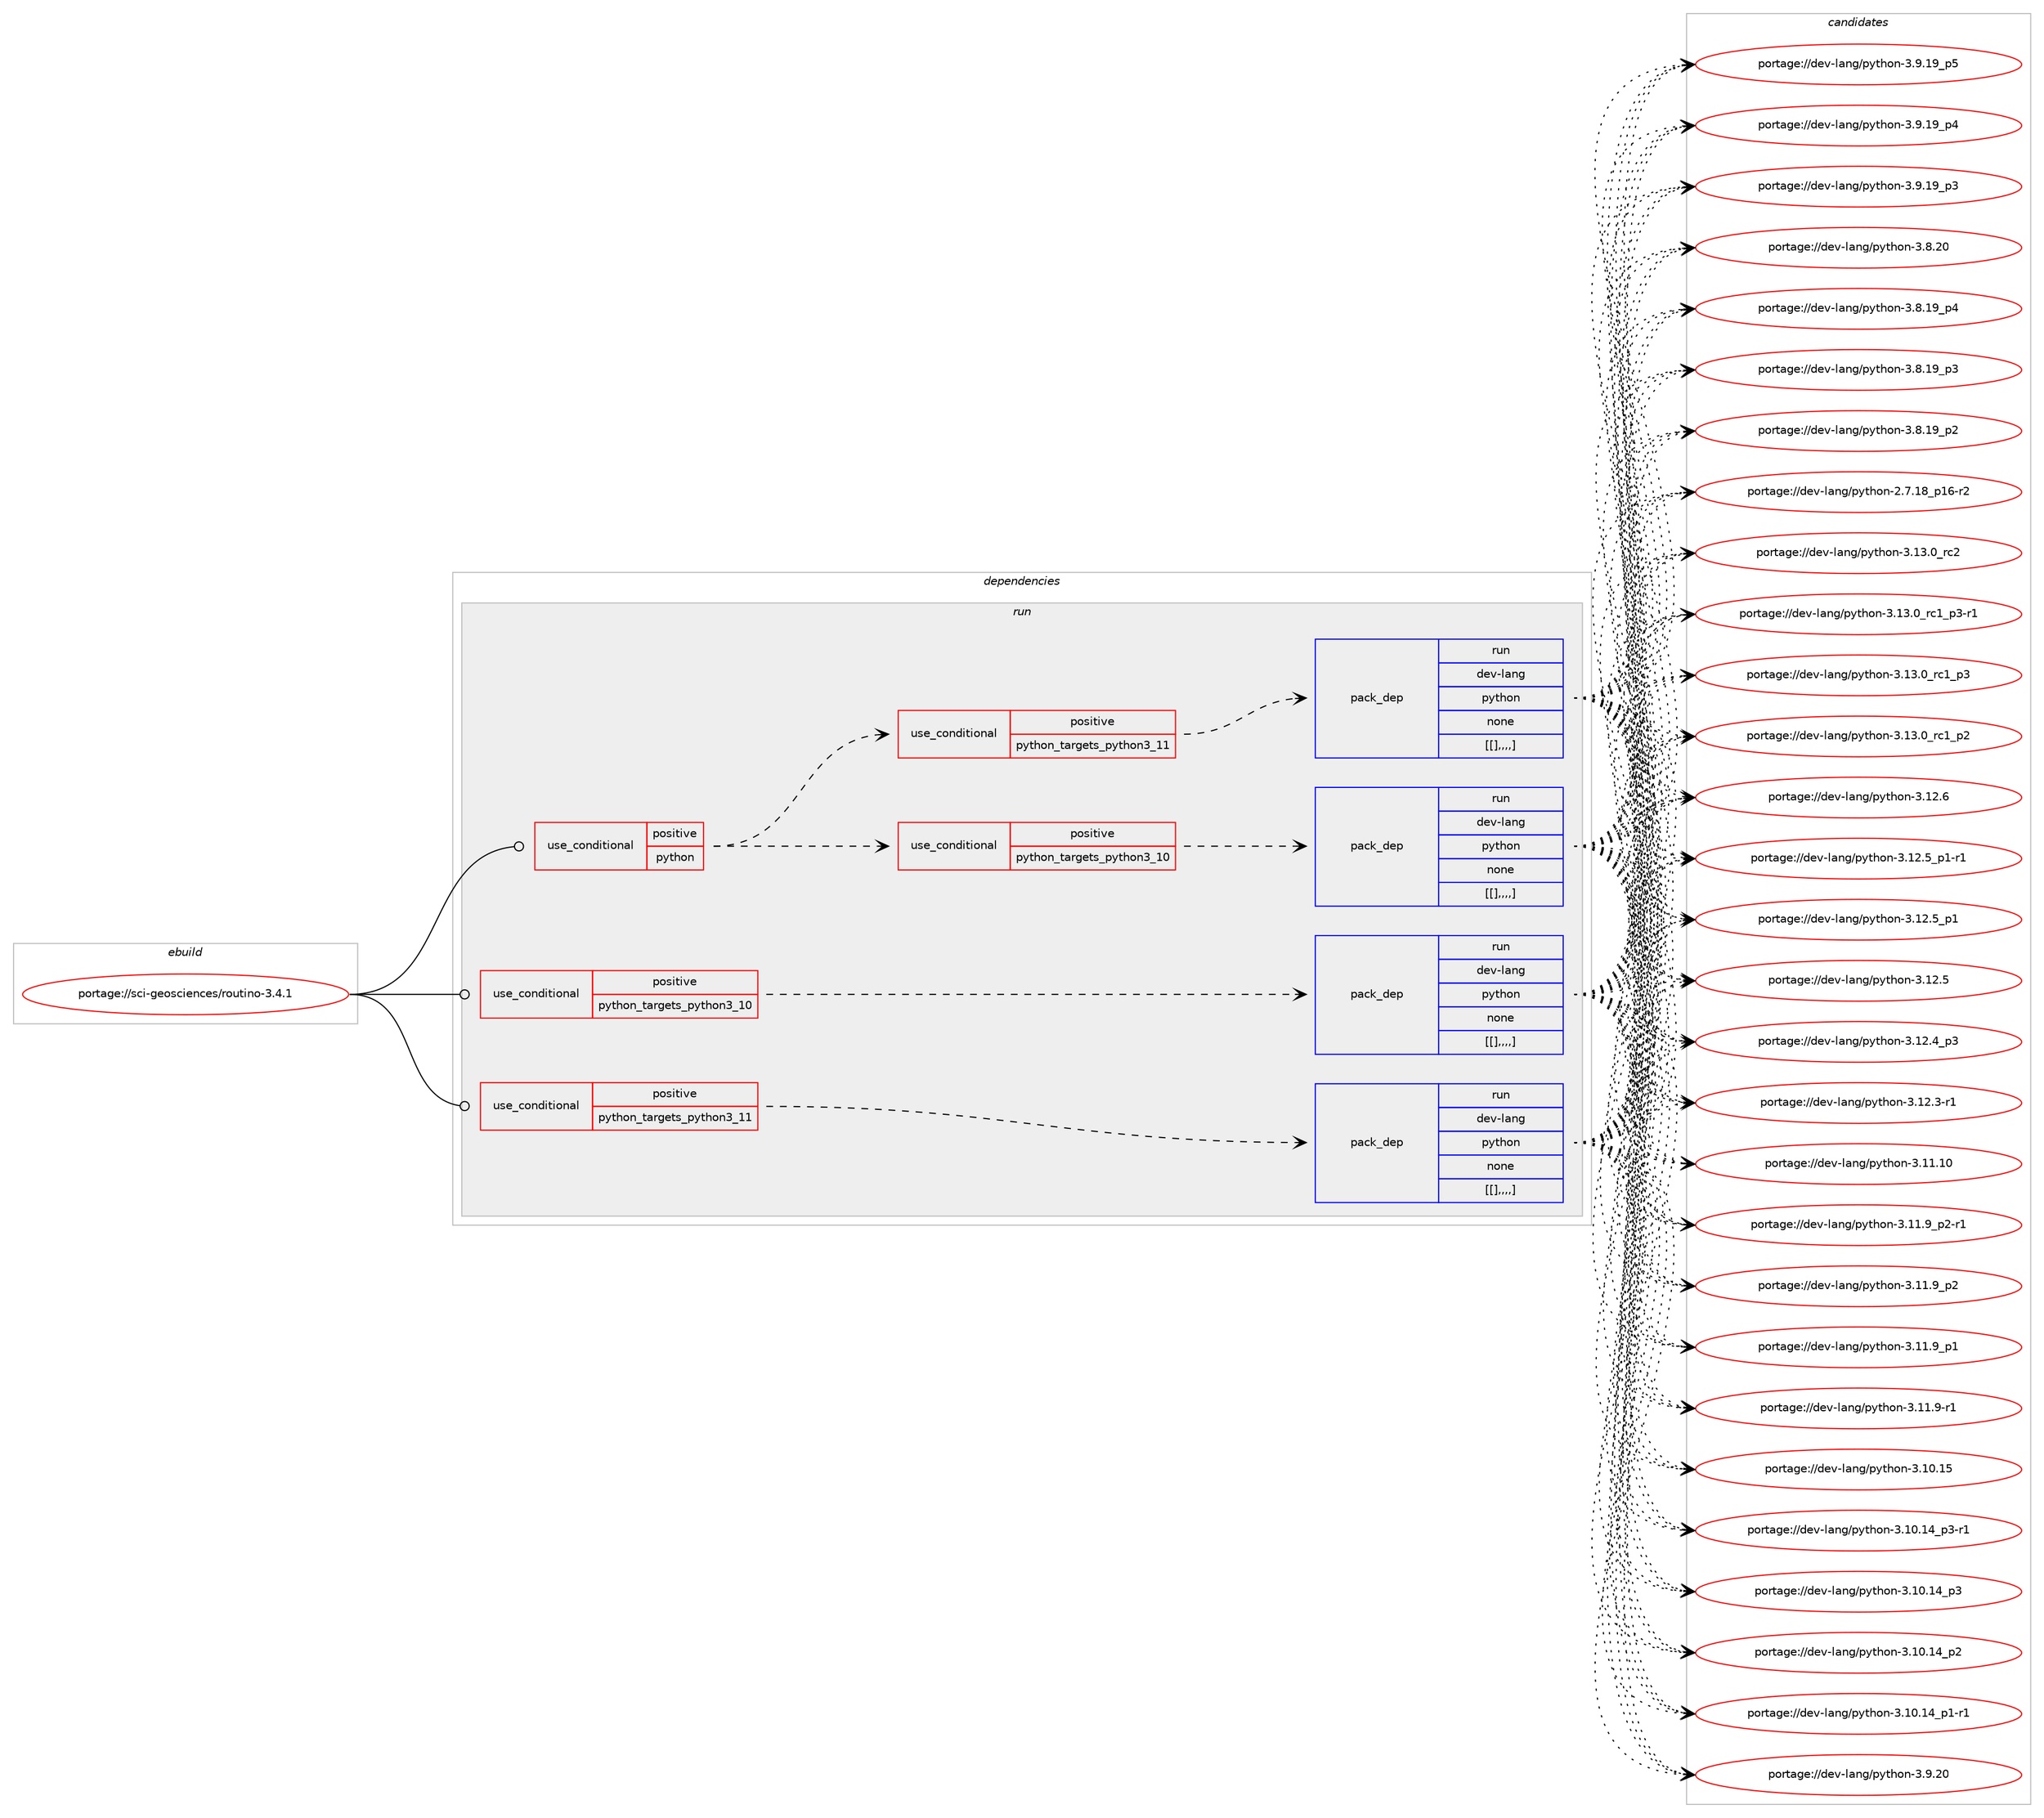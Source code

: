 digraph prolog {

# *************
# Graph options
# *************

newrank=true;
concentrate=true;
compound=true;
graph [rankdir=LR,fontname=Helvetica,fontsize=10,ranksep=1.5];#, ranksep=2.5, nodesep=0.2];
edge  [arrowhead=vee];
node  [fontname=Helvetica,fontsize=10];

# **********
# The ebuild
# **********

subgraph cluster_leftcol {
color=gray;
label=<<i>ebuild</i>>;
id [label="portage://sci-geosciences/routino-3.4.1", color=red, width=4, href="../sci-geosciences/routino-3.4.1.svg"];
}

# ****************
# The dependencies
# ****************

subgraph cluster_midcol {
color=gray;
label=<<i>dependencies</i>>;
subgraph cluster_compile {
fillcolor="#eeeeee";
style=filled;
label=<<i>compile</i>>;
}
subgraph cluster_compileandrun {
fillcolor="#eeeeee";
style=filled;
label=<<i>compile and run</i>>;
}
subgraph cluster_run {
fillcolor="#eeeeee";
style=filled;
label=<<i>run</i>>;
subgraph cond109095 {
dependency414683 [label=<<TABLE BORDER="0" CELLBORDER="1" CELLSPACING="0" CELLPADDING="4"><TR><TD ROWSPAN="3" CELLPADDING="10">use_conditional</TD></TR><TR><TD>positive</TD></TR><TR><TD>python</TD></TR></TABLE>>, shape=none, color=red];
subgraph cond109096 {
dependency414684 [label=<<TABLE BORDER="0" CELLBORDER="1" CELLSPACING="0" CELLPADDING="4"><TR><TD ROWSPAN="3" CELLPADDING="10">use_conditional</TD></TR><TR><TD>positive</TD></TR><TR><TD>python_targets_python3_10</TD></TR></TABLE>>, shape=none, color=red];
subgraph pack302606 {
dependency414685 [label=<<TABLE BORDER="0" CELLBORDER="1" CELLSPACING="0" CELLPADDING="4" WIDTH="220"><TR><TD ROWSPAN="6" CELLPADDING="30">pack_dep</TD></TR><TR><TD WIDTH="110">run</TD></TR><TR><TD>dev-lang</TD></TR><TR><TD>python</TD></TR><TR><TD>none</TD></TR><TR><TD>[[],,,,]</TD></TR></TABLE>>, shape=none, color=blue];
}
dependency414684:e -> dependency414685:w [weight=20,style="dashed",arrowhead="vee"];
}
dependency414683:e -> dependency414684:w [weight=20,style="dashed",arrowhead="vee"];
subgraph cond109097 {
dependency414686 [label=<<TABLE BORDER="0" CELLBORDER="1" CELLSPACING="0" CELLPADDING="4"><TR><TD ROWSPAN="3" CELLPADDING="10">use_conditional</TD></TR><TR><TD>positive</TD></TR><TR><TD>python_targets_python3_11</TD></TR></TABLE>>, shape=none, color=red];
subgraph pack302607 {
dependency414687 [label=<<TABLE BORDER="0" CELLBORDER="1" CELLSPACING="0" CELLPADDING="4" WIDTH="220"><TR><TD ROWSPAN="6" CELLPADDING="30">pack_dep</TD></TR><TR><TD WIDTH="110">run</TD></TR><TR><TD>dev-lang</TD></TR><TR><TD>python</TD></TR><TR><TD>none</TD></TR><TR><TD>[[],,,,]</TD></TR></TABLE>>, shape=none, color=blue];
}
dependency414686:e -> dependency414687:w [weight=20,style="dashed",arrowhead="vee"];
}
dependency414683:e -> dependency414686:w [weight=20,style="dashed",arrowhead="vee"];
}
id:e -> dependency414683:w [weight=20,style="solid",arrowhead="odot"];
subgraph cond109098 {
dependency414688 [label=<<TABLE BORDER="0" CELLBORDER="1" CELLSPACING="0" CELLPADDING="4"><TR><TD ROWSPAN="3" CELLPADDING="10">use_conditional</TD></TR><TR><TD>positive</TD></TR><TR><TD>python_targets_python3_10</TD></TR></TABLE>>, shape=none, color=red];
subgraph pack302608 {
dependency414689 [label=<<TABLE BORDER="0" CELLBORDER="1" CELLSPACING="0" CELLPADDING="4" WIDTH="220"><TR><TD ROWSPAN="6" CELLPADDING="30">pack_dep</TD></TR><TR><TD WIDTH="110">run</TD></TR><TR><TD>dev-lang</TD></TR><TR><TD>python</TD></TR><TR><TD>none</TD></TR><TR><TD>[[],,,,]</TD></TR></TABLE>>, shape=none, color=blue];
}
dependency414688:e -> dependency414689:w [weight=20,style="dashed",arrowhead="vee"];
}
id:e -> dependency414688:w [weight=20,style="solid",arrowhead="odot"];
subgraph cond109099 {
dependency414690 [label=<<TABLE BORDER="0" CELLBORDER="1" CELLSPACING="0" CELLPADDING="4"><TR><TD ROWSPAN="3" CELLPADDING="10">use_conditional</TD></TR><TR><TD>positive</TD></TR><TR><TD>python_targets_python3_11</TD></TR></TABLE>>, shape=none, color=red];
subgraph pack302609 {
dependency414691 [label=<<TABLE BORDER="0" CELLBORDER="1" CELLSPACING="0" CELLPADDING="4" WIDTH="220"><TR><TD ROWSPAN="6" CELLPADDING="30">pack_dep</TD></TR><TR><TD WIDTH="110">run</TD></TR><TR><TD>dev-lang</TD></TR><TR><TD>python</TD></TR><TR><TD>none</TD></TR><TR><TD>[[],,,,]</TD></TR></TABLE>>, shape=none, color=blue];
}
dependency414690:e -> dependency414691:w [weight=20,style="dashed",arrowhead="vee"];
}
id:e -> dependency414690:w [weight=20,style="solid",arrowhead="odot"];
}
}

# **************
# The candidates
# **************

subgraph cluster_choices {
rank=same;
color=gray;
label=<<i>candidates</i>>;

subgraph choice302606 {
color=black;
nodesep=1;
choice10010111845108971101034711212111610411111045514649514648951149950 [label="portage://dev-lang/python-3.13.0_rc2", color=red, width=4,href="../dev-lang/python-3.13.0_rc2.svg"];
choice1001011184510897110103471121211161041111104551464951464895114994995112514511449 [label="portage://dev-lang/python-3.13.0_rc1_p3-r1", color=red, width=4,href="../dev-lang/python-3.13.0_rc1_p3-r1.svg"];
choice100101118451089711010347112121116104111110455146495146489511499499511251 [label="portage://dev-lang/python-3.13.0_rc1_p3", color=red, width=4,href="../dev-lang/python-3.13.0_rc1_p3.svg"];
choice100101118451089711010347112121116104111110455146495146489511499499511250 [label="portage://dev-lang/python-3.13.0_rc1_p2", color=red, width=4,href="../dev-lang/python-3.13.0_rc1_p2.svg"];
choice10010111845108971101034711212111610411111045514649504654 [label="portage://dev-lang/python-3.12.6", color=red, width=4,href="../dev-lang/python-3.12.6.svg"];
choice1001011184510897110103471121211161041111104551464950465395112494511449 [label="portage://dev-lang/python-3.12.5_p1-r1", color=red, width=4,href="../dev-lang/python-3.12.5_p1-r1.svg"];
choice100101118451089711010347112121116104111110455146495046539511249 [label="portage://dev-lang/python-3.12.5_p1", color=red, width=4,href="../dev-lang/python-3.12.5_p1.svg"];
choice10010111845108971101034711212111610411111045514649504653 [label="portage://dev-lang/python-3.12.5", color=red, width=4,href="../dev-lang/python-3.12.5.svg"];
choice100101118451089711010347112121116104111110455146495046529511251 [label="portage://dev-lang/python-3.12.4_p3", color=red, width=4,href="../dev-lang/python-3.12.4_p3.svg"];
choice100101118451089711010347112121116104111110455146495046514511449 [label="portage://dev-lang/python-3.12.3-r1", color=red, width=4,href="../dev-lang/python-3.12.3-r1.svg"];
choice1001011184510897110103471121211161041111104551464949464948 [label="portage://dev-lang/python-3.11.10", color=red, width=4,href="../dev-lang/python-3.11.10.svg"];
choice1001011184510897110103471121211161041111104551464949465795112504511449 [label="portage://dev-lang/python-3.11.9_p2-r1", color=red, width=4,href="../dev-lang/python-3.11.9_p2-r1.svg"];
choice100101118451089711010347112121116104111110455146494946579511250 [label="portage://dev-lang/python-3.11.9_p2", color=red, width=4,href="../dev-lang/python-3.11.9_p2.svg"];
choice100101118451089711010347112121116104111110455146494946579511249 [label="portage://dev-lang/python-3.11.9_p1", color=red, width=4,href="../dev-lang/python-3.11.9_p1.svg"];
choice100101118451089711010347112121116104111110455146494946574511449 [label="portage://dev-lang/python-3.11.9-r1", color=red, width=4,href="../dev-lang/python-3.11.9-r1.svg"];
choice1001011184510897110103471121211161041111104551464948464953 [label="portage://dev-lang/python-3.10.15", color=red, width=4,href="../dev-lang/python-3.10.15.svg"];
choice100101118451089711010347112121116104111110455146494846495295112514511449 [label="portage://dev-lang/python-3.10.14_p3-r1", color=red, width=4,href="../dev-lang/python-3.10.14_p3-r1.svg"];
choice10010111845108971101034711212111610411111045514649484649529511251 [label="portage://dev-lang/python-3.10.14_p3", color=red, width=4,href="../dev-lang/python-3.10.14_p3.svg"];
choice10010111845108971101034711212111610411111045514649484649529511250 [label="portage://dev-lang/python-3.10.14_p2", color=red, width=4,href="../dev-lang/python-3.10.14_p2.svg"];
choice100101118451089711010347112121116104111110455146494846495295112494511449 [label="portage://dev-lang/python-3.10.14_p1-r1", color=red, width=4,href="../dev-lang/python-3.10.14_p1-r1.svg"];
choice10010111845108971101034711212111610411111045514657465048 [label="portage://dev-lang/python-3.9.20", color=red, width=4,href="../dev-lang/python-3.9.20.svg"];
choice100101118451089711010347112121116104111110455146574649579511253 [label="portage://dev-lang/python-3.9.19_p5", color=red, width=4,href="../dev-lang/python-3.9.19_p5.svg"];
choice100101118451089711010347112121116104111110455146574649579511252 [label="portage://dev-lang/python-3.9.19_p4", color=red, width=4,href="../dev-lang/python-3.9.19_p4.svg"];
choice100101118451089711010347112121116104111110455146574649579511251 [label="portage://dev-lang/python-3.9.19_p3", color=red, width=4,href="../dev-lang/python-3.9.19_p3.svg"];
choice10010111845108971101034711212111610411111045514656465048 [label="portage://dev-lang/python-3.8.20", color=red, width=4,href="../dev-lang/python-3.8.20.svg"];
choice100101118451089711010347112121116104111110455146564649579511252 [label="portage://dev-lang/python-3.8.19_p4", color=red, width=4,href="../dev-lang/python-3.8.19_p4.svg"];
choice100101118451089711010347112121116104111110455146564649579511251 [label="portage://dev-lang/python-3.8.19_p3", color=red, width=4,href="../dev-lang/python-3.8.19_p3.svg"];
choice100101118451089711010347112121116104111110455146564649579511250 [label="portage://dev-lang/python-3.8.19_p2", color=red, width=4,href="../dev-lang/python-3.8.19_p2.svg"];
choice100101118451089711010347112121116104111110455046554649569511249544511450 [label="portage://dev-lang/python-2.7.18_p16-r2", color=red, width=4,href="../dev-lang/python-2.7.18_p16-r2.svg"];
dependency414685:e -> choice10010111845108971101034711212111610411111045514649514648951149950:w [style=dotted,weight="100"];
dependency414685:e -> choice1001011184510897110103471121211161041111104551464951464895114994995112514511449:w [style=dotted,weight="100"];
dependency414685:e -> choice100101118451089711010347112121116104111110455146495146489511499499511251:w [style=dotted,weight="100"];
dependency414685:e -> choice100101118451089711010347112121116104111110455146495146489511499499511250:w [style=dotted,weight="100"];
dependency414685:e -> choice10010111845108971101034711212111610411111045514649504654:w [style=dotted,weight="100"];
dependency414685:e -> choice1001011184510897110103471121211161041111104551464950465395112494511449:w [style=dotted,weight="100"];
dependency414685:e -> choice100101118451089711010347112121116104111110455146495046539511249:w [style=dotted,weight="100"];
dependency414685:e -> choice10010111845108971101034711212111610411111045514649504653:w [style=dotted,weight="100"];
dependency414685:e -> choice100101118451089711010347112121116104111110455146495046529511251:w [style=dotted,weight="100"];
dependency414685:e -> choice100101118451089711010347112121116104111110455146495046514511449:w [style=dotted,weight="100"];
dependency414685:e -> choice1001011184510897110103471121211161041111104551464949464948:w [style=dotted,weight="100"];
dependency414685:e -> choice1001011184510897110103471121211161041111104551464949465795112504511449:w [style=dotted,weight="100"];
dependency414685:e -> choice100101118451089711010347112121116104111110455146494946579511250:w [style=dotted,weight="100"];
dependency414685:e -> choice100101118451089711010347112121116104111110455146494946579511249:w [style=dotted,weight="100"];
dependency414685:e -> choice100101118451089711010347112121116104111110455146494946574511449:w [style=dotted,weight="100"];
dependency414685:e -> choice1001011184510897110103471121211161041111104551464948464953:w [style=dotted,weight="100"];
dependency414685:e -> choice100101118451089711010347112121116104111110455146494846495295112514511449:w [style=dotted,weight="100"];
dependency414685:e -> choice10010111845108971101034711212111610411111045514649484649529511251:w [style=dotted,weight="100"];
dependency414685:e -> choice10010111845108971101034711212111610411111045514649484649529511250:w [style=dotted,weight="100"];
dependency414685:e -> choice100101118451089711010347112121116104111110455146494846495295112494511449:w [style=dotted,weight="100"];
dependency414685:e -> choice10010111845108971101034711212111610411111045514657465048:w [style=dotted,weight="100"];
dependency414685:e -> choice100101118451089711010347112121116104111110455146574649579511253:w [style=dotted,weight="100"];
dependency414685:e -> choice100101118451089711010347112121116104111110455146574649579511252:w [style=dotted,weight="100"];
dependency414685:e -> choice100101118451089711010347112121116104111110455146574649579511251:w [style=dotted,weight="100"];
dependency414685:e -> choice10010111845108971101034711212111610411111045514656465048:w [style=dotted,weight="100"];
dependency414685:e -> choice100101118451089711010347112121116104111110455146564649579511252:w [style=dotted,weight="100"];
dependency414685:e -> choice100101118451089711010347112121116104111110455146564649579511251:w [style=dotted,weight="100"];
dependency414685:e -> choice100101118451089711010347112121116104111110455146564649579511250:w [style=dotted,weight="100"];
dependency414685:e -> choice100101118451089711010347112121116104111110455046554649569511249544511450:w [style=dotted,weight="100"];
}
subgraph choice302607 {
color=black;
nodesep=1;
choice10010111845108971101034711212111610411111045514649514648951149950 [label="portage://dev-lang/python-3.13.0_rc2", color=red, width=4,href="../dev-lang/python-3.13.0_rc2.svg"];
choice1001011184510897110103471121211161041111104551464951464895114994995112514511449 [label="portage://dev-lang/python-3.13.0_rc1_p3-r1", color=red, width=4,href="../dev-lang/python-3.13.0_rc1_p3-r1.svg"];
choice100101118451089711010347112121116104111110455146495146489511499499511251 [label="portage://dev-lang/python-3.13.0_rc1_p3", color=red, width=4,href="../dev-lang/python-3.13.0_rc1_p3.svg"];
choice100101118451089711010347112121116104111110455146495146489511499499511250 [label="portage://dev-lang/python-3.13.0_rc1_p2", color=red, width=4,href="../dev-lang/python-3.13.0_rc1_p2.svg"];
choice10010111845108971101034711212111610411111045514649504654 [label="portage://dev-lang/python-3.12.6", color=red, width=4,href="../dev-lang/python-3.12.6.svg"];
choice1001011184510897110103471121211161041111104551464950465395112494511449 [label="portage://dev-lang/python-3.12.5_p1-r1", color=red, width=4,href="../dev-lang/python-3.12.5_p1-r1.svg"];
choice100101118451089711010347112121116104111110455146495046539511249 [label="portage://dev-lang/python-3.12.5_p1", color=red, width=4,href="../dev-lang/python-3.12.5_p1.svg"];
choice10010111845108971101034711212111610411111045514649504653 [label="portage://dev-lang/python-3.12.5", color=red, width=4,href="../dev-lang/python-3.12.5.svg"];
choice100101118451089711010347112121116104111110455146495046529511251 [label="portage://dev-lang/python-3.12.4_p3", color=red, width=4,href="../dev-lang/python-3.12.4_p3.svg"];
choice100101118451089711010347112121116104111110455146495046514511449 [label="portage://dev-lang/python-3.12.3-r1", color=red, width=4,href="../dev-lang/python-3.12.3-r1.svg"];
choice1001011184510897110103471121211161041111104551464949464948 [label="portage://dev-lang/python-3.11.10", color=red, width=4,href="../dev-lang/python-3.11.10.svg"];
choice1001011184510897110103471121211161041111104551464949465795112504511449 [label="portage://dev-lang/python-3.11.9_p2-r1", color=red, width=4,href="../dev-lang/python-3.11.9_p2-r1.svg"];
choice100101118451089711010347112121116104111110455146494946579511250 [label="portage://dev-lang/python-3.11.9_p2", color=red, width=4,href="../dev-lang/python-3.11.9_p2.svg"];
choice100101118451089711010347112121116104111110455146494946579511249 [label="portage://dev-lang/python-3.11.9_p1", color=red, width=4,href="../dev-lang/python-3.11.9_p1.svg"];
choice100101118451089711010347112121116104111110455146494946574511449 [label="portage://dev-lang/python-3.11.9-r1", color=red, width=4,href="../dev-lang/python-3.11.9-r1.svg"];
choice1001011184510897110103471121211161041111104551464948464953 [label="portage://dev-lang/python-3.10.15", color=red, width=4,href="../dev-lang/python-3.10.15.svg"];
choice100101118451089711010347112121116104111110455146494846495295112514511449 [label="portage://dev-lang/python-3.10.14_p3-r1", color=red, width=4,href="../dev-lang/python-3.10.14_p3-r1.svg"];
choice10010111845108971101034711212111610411111045514649484649529511251 [label="portage://dev-lang/python-3.10.14_p3", color=red, width=4,href="../dev-lang/python-3.10.14_p3.svg"];
choice10010111845108971101034711212111610411111045514649484649529511250 [label="portage://dev-lang/python-3.10.14_p2", color=red, width=4,href="../dev-lang/python-3.10.14_p2.svg"];
choice100101118451089711010347112121116104111110455146494846495295112494511449 [label="portage://dev-lang/python-3.10.14_p1-r1", color=red, width=4,href="../dev-lang/python-3.10.14_p1-r1.svg"];
choice10010111845108971101034711212111610411111045514657465048 [label="portage://dev-lang/python-3.9.20", color=red, width=4,href="../dev-lang/python-3.9.20.svg"];
choice100101118451089711010347112121116104111110455146574649579511253 [label="portage://dev-lang/python-3.9.19_p5", color=red, width=4,href="../dev-lang/python-3.9.19_p5.svg"];
choice100101118451089711010347112121116104111110455146574649579511252 [label="portage://dev-lang/python-3.9.19_p4", color=red, width=4,href="../dev-lang/python-3.9.19_p4.svg"];
choice100101118451089711010347112121116104111110455146574649579511251 [label="portage://dev-lang/python-3.9.19_p3", color=red, width=4,href="../dev-lang/python-3.9.19_p3.svg"];
choice10010111845108971101034711212111610411111045514656465048 [label="portage://dev-lang/python-3.8.20", color=red, width=4,href="../dev-lang/python-3.8.20.svg"];
choice100101118451089711010347112121116104111110455146564649579511252 [label="portage://dev-lang/python-3.8.19_p4", color=red, width=4,href="../dev-lang/python-3.8.19_p4.svg"];
choice100101118451089711010347112121116104111110455146564649579511251 [label="portage://dev-lang/python-3.8.19_p3", color=red, width=4,href="../dev-lang/python-3.8.19_p3.svg"];
choice100101118451089711010347112121116104111110455146564649579511250 [label="portage://dev-lang/python-3.8.19_p2", color=red, width=4,href="../dev-lang/python-3.8.19_p2.svg"];
choice100101118451089711010347112121116104111110455046554649569511249544511450 [label="portage://dev-lang/python-2.7.18_p16-r2", color=red, width=4,href="../dev-lang/python-2.7.18_p16-r2.svg"];
dependency414687:e -> choice10010111845108971101034711212111610411111045514649514648951149950:w [style=dotted,weight="100"];
dependency414687:e -> choice1001011184510897110103471121211161041111104551464951464895114994995112514511449:w [style=dotted,weight="100"];
dependency414687:e -> choice100101118451089711010347112121116104111110455146495146489511499499511251:w [style=dotted,weight="100"];
dependency414687:e -> choice100101118451089711010347112121116104111110455146495146489511499499511250:w [style=dotted,weight="100"];
dependency414687:e -> choice10010111845108971101034711212111610411111045514649504654:w [style=dotted,weight="100"];
dependency414687:e -> choice1001011184510897110103471121211161041111104551464950465395112494511449:w [style=dotted,weight="100"];
dependency414687:e -> choice100101118451089711010347112121116104111110455146495046539511249:w [style=dotted,weight="100"];
dependency414687:e -> choice10010111845108971101034711212111610411111045514649504653:w [style=dotted,weight="100"];
dependency414687:e -> choice100101118451089711010347112121116104111110455146495046529511251:w [style=dotted,weight="100"];
dependency414687:e -> choice100101118451089711010347112121116104111110455146495046514511449:w [style=dotted,weight="100"];
dependency414687:e -> choice1001011184510897110103471121211161041111104551464949464948:w [style=dotted,weight="100"];
dependency414687:e -> choice1001011184510897110103471121211161041111104551464949465795112504511449:w [style=dotted,weight="100"];
dependency414687:e -> choice100101118451089711010347112121116104111110455146494946579511250:w [style=dotted,weight="100"];
dependency414687:e -> choice100101118451089711010347112121116104111110455146494946579511249:w [style=dotted,weight="100"];
dependency414687:e -> choice100101118451089711010347112121116104111110455146494946574511449:w [style=dotted,weight="100"];
dependency414687:e -> choice1001011184510897110103471121211161041111104551464948464953:w [style=dotted,weight="100"];
dependency414687:e -> choice100101118451089711010347112121116104111110455146494846495295112514511449:w [style=dotted,weight="100"];
dependency414687:e -> choice10010111845108971101034711212111610411111045514649484649529511251:w [style=dotted,weight="100"];
dependency414687:e -> choice10010111845108971101034711212111610411111045514649484649529511250:w [style=dotted,weight="100"];
dependency414687:e -> choice100101118451089711010347112121116104111110455146494846495295112494511449:w [style=dotted,weight="100"];
dependency414687:e -> choice10010111845108971101034711212111610411111045514657465048:w [style=dotted,weight="100"];
dependency414687:e -> choice100101118451089711010347112121116104111110455146574649579511253:w [style=dotted,weight="100"];
dependency414687:e -> choice100101118451089711010347112121116104111110455146574649579511252:w [style=dotted,weight="100"];
dependency414687:e -> choice100101118451089711010347112121116104111110455146574649579511251:w [style=dotted,weight="100"];
dependency414687:e -> choice10010111845108971101034711212111610411111045514656465048:w [style=dotted,weight="100"];
dependency414687:e -> choice100101118451089711010347112121116104111110455146564649579511252:w [style=dotted,weight="100"];
dependency414687:e -> choice100101118451089711010347112121116104111110455146564649579511251:w [style=dotted,weight="100"];
dependency414687:e -> choice100101118451089711010347112121116104111110455146564649579511250:w [style=dotted,weight="100"];
dependency414687:e -> choice100101118451089711010347112121116104111110455046554649569511249544511450:w [style=dotted,weight="100"];
}
subgraph choice302608 {
color=black;
nodesep=1;
choice10010111845108971101034711212111610411111045514649514648951149950 [label="portage://dev-lang/python-3.13.0_rc2", color=red, width=4,href="../dev-lang/python-3.13.0_rc2.svg"];
choice1001011184510897110103471121211161041111104551464951464895114994995112514511449 [label="portage://dev-lang/python-3.13.0_rc1_p3-r1", color=red, width=4,href="../dev-lang/python-3.13.0_rc1_p3-r1.svg"];
choice100101118451089711010347112121116104111110455146495146489511499499511251 [label="portage://dev-lang/python-3.13.0_rc1_p3", color=red, width=4,href="../dev-lang/python-3.13.0_rc1_p3.svg"];
choice100101118451089711010347112121116104111110455146495146489511499499511250 [label="portage://dev-lang/python-3.13.0_rc1_p2", color=red, width=4,href="../dev-lang/python-3.13.0_rc1_p2.svg"];
choice10010111845108971101034711212111610411111045514649504654 [label="portage://dev-lang/python-3.12.6", color=red, width=4,href="../dev-lang/python-3.12.6.svg"];
choice1001011184510897110103471121211161041111104551464950465395112494511449 [label="portage://dev-lang/python-3.12.5_p1-r1", color=red, width=4,href="../dev-lang/python-3.12.5_p1-r1.svg"];
choice100101118451089711010347112121116104111110455146495046539511249 [label="portage://dev-lang/python-3.12.5_p1", color=red, width=4,href="../dev-lang/python-3.12.5_p1.svg"];
choice10010111845108971101034711212111610411111045514649504653 [label="portage://dev-lang/python-3.12.5", color=red, width=4,href="../dev-lang/python-3.12.5.svg"];
choice100101118451089711010347112121116104111110455146495046529511251 [label="portage://dev-lang/python-3.12.4_p3", color=red, width=4,href="../dev-lang/python-3.12.4_p3.svg"];
choice100101118451089711010347112121116104111110455146495046514511449 [label="portage://dev-lang/python-3.12.3-r1", color=red, width=4,href="../dev-lang/python-3.12.3-r1.svg"];
choice1001011184510897110103471121211161041111104551464949464948 [label="portage://dev-lang/python-3.11.10", color=red, width=4,href="../dev-lang/python-3.11.10.svg"];
choice1001011184510897110103471121211161041111104551464949465795112504511449 [label="portage://dev-lang/python-3.11.9_p2-r1", color=red, width=4,href="../dev-lang/python-3.11.9_p2-r1.svg"];
choice100101118451089711010347112121116104111110455146494946579511250 [label="portage://dev-lang/python-3.11.9_p2", color=red, width=4,href="../dev-lang/python-3.11.9_p2.svg"];
choice100101118451089711010347112121116104111110455146494946579511249 [label="portage://dev-lang/python-3.11.9_p1", color=red, width=4,href="../dev-lang/python-3.11.9_p1.svg"];
choice100101118451089711010347112121116104111110455146494946574511449 [label="portage://dev-lang/python-3.11.9-r1", color=red, width=4,href="../dev-lang/python-3.11.9-r1.svg"];
choice1001011184510897110103471121211161041111104551464948464953 [label="portage://dev-lang/python-3.10.15", color=red, width=4,href="../dev-lang/python-3.10.15.svg"];
choice100101118451089711010347112121116104111110455146494846495295112514511449 [label="portage://dev-lang/python-3.10.14_p3-r1", color=red, width=4,href="../dev-lang/python-3.10.14_p3-r1.svg"];
choice10010111845108971101034711212111610411111045514649484649529511251 [label="portage://dev-lang/python-3.10.14_p3", color=red, width=4,href="../dev-lang/python-3.10.14_p3.svg"];
choice10010111845108971101034711212111610411111045514649484649529511250 [label="portage://dev-lang/python-3.10.14_p2", color=red, width=4,href="../dev-lang/python-3.10.14_p2.svg"];
choice100101118451089711010347112121116104111110455146494846495295112494511449 [label="portage://dev-lang/python-3.10.14_p1-r1", color=red, width=4,href="../dev-lang/python-3.10.14_p1-r1.svg"];
choice10010111845108971101034711212111610411111045514657465048 [label="portage://dev-lang/python-3.9.20", color=red, width=4,href="../dev-lang/python-3.9.20.svg"];
choice100101118451089711010347112121116104111110455146574649579511253 [label="portage://dev-lang/python-3.9.19_p5", color=red, width=4,href="../dev-lang/python-3.9.19_p5.svg"];
choice100101118451089711010347112121116104111110455146574649579511252 [label="portage://dev-lang/python-3.9.19_p4", color=red, width=4,href="../dev-lang/python-3.9.19_p4.svg"];
choice100101118451089711010347112121116104111110455146574649579511251 [label="portage://dev-lang/python-3.9.19_p3", color=red, width=4,href="../dev-lang/python-3.9.19_p3.svg"];
choice10010111845108971101034711212111610411111045514656465048 [label="portage://dev-lang/python-3.8.20", color=red, width=4,href="../dev-lang/python-3.8.20.svg"];
choice100101118451089711010347112121116104111110455146564649579511252 [label="portage://dev-lang/python-3.8.19_p4", color=red, width=4,href="../dev-lang/python-3.8.19_p4.svg"];
choice100101118451089711010347112121116104111110455146564649579511251 [label="portage://dev-lang/python-3.8.19_p3", color=red, width=4,href="../dev-lang/python-3.8.19_p3.svg"];
choice100101118451089711010347112121116104111110455146564649579511250 [label="portage://dev-lang/python-3.8.19_p2", color=red, width=4,href="../dev-lang/python-3.8.19_p2.svg"];
choice100101118451089711010347112121116104111110455046554649569511249544511450 [label="portage://dev-lang/python-2.7.18_p16-r2", color=red, width=4,href="../dev-lang/python-2.7.18_p16-r2.svg"];
dependency414689:e -> choice10010111845108971101034711212111610411111045514649514648951149950:w [style=dotted,weight="100"];
dependency414689:e -> choice1001011184510897110103471121211161041111104551464951464895114994995112514511449:w [style=dotted,weight="100"];
dependency414689:e -> choice100101118451089711010347112121116104111110455146495146489511499499511251:w [style=dotted,weight="100"];
dependency414689:e -> choice100101118451089711010347112121116104111110455146495146489511499499511250:w [style=dotted,weight="100"];
dependency414689:e -> choice10010111845108971101034711212111610411111045514649504654:w [style=dotted,weight="100"];
dependency414689:e -> choice1001011184510897110103471121211161041111104551464950465395112494511449:w [style=dotted,weight="100"];
dependency414689:e -> choice100101118451089711010347112121116104111110455146495046539511249:w [style=dotted,weight="100"];
dependency414689:e -> choice10010111845108971101034711212111610411111045514649504653:w [style=dotted,weight="100"];
dependency414689:e -> choice100101118451089711010347112121116104111110455146495046529511251:w [style=dotted,weight="100"];
dependency414689:e -> choice100101118451089711010347112121116104111110455146495046514511449:w [style=dotted,weight="100"];
dependency414689:e -> choice1001011184510897110103471121211161041111104551464949464948:w [style=dotted,weight="100"];
dependency414689:e -> choice1001011184510897110103471121211161041111104551464949465795112504511449:w [style=dotted,weight="100"];
dependency414689:e -> choice100101118451089711010347112121116104111110455146494946579511250:w [style=dotted,weight="100"];
dependency414689:e -> choice100101118451089711010347112121116104111110455146494946579511249:w [style=dotted,weight="100"];
dependency414689:e -> choice100101118451089711010347112121116104111110455146494946574511449:w [style=dotted,weight="100"];
dependency414689:e -> choice1001011184510897110103471121211161041111104551464948464953:w [style=dotted,weight="100"];
dependency414689:e -> choice100101118451089711010347112121116104111110455146494846495295112514511449:w [style=dotted,weight="100"];
dependency414689:e -> choice10010111845108971101034711212111610411111045514649484649529511251:w [style=dotted,weight="100"];
dependency414689:e -> choice10010111845108971101034711212111610411111045514649484649529511250:w [style=dotted,weight="100"];
dependency414689:e -> choice100101118451089711010347112121116104111110455146494846495295112494511449:w [style=dotted,weight="100"];
dependency414689:e -> choice10010111845108971101034711212111610411111045514657465048:w [style=dotted,weight="100"];
dependency414689:e -> choice100101118451089711010347112121116104111110455146574649579511253:w [style=dotted,weight="100"];
dependency414689:e -> choice100101118451089711010347112121116104111110455146574649579511252:w [style=dotted,weight="100"];
dependency414689:e -> choice100101118451089711010347112121116104111110455146574649579511251:w [style=dotted,weight="100"];
dependency414689:e -> choice10010111845108971101034711212111610411111045514656465048:w [style=dotted,weight="100"];
dependency414689:e -> choice100101118451089711010347112121116104111110455146564649579511252:w [style=dotted,weight="100"];
dependency414689:e -> choice100101118451089711010347112121116104111110455146564649579511251:w [style=dotted,weight="100"];
dependency414689:e -> choice100101118451089711010347112121116104111110455146564649579511250:w [style=dotted,weight="100"];
dependency414689:e -> choice100101118451089711010347112121116104111110455046554649569511249544511450:w [style=dotted,weight="100"];
}
subgraph choice302609 {
color=black;
nodesep=1;
choice10010111845108971101034711212111610411111045514649514648951149950 [label="portage://dev-lang/python-3.13.0_rc2", color=red, width=4,href="../dev-lang/python-3.13.0_rc2.svg"];
choice1001011184510897110103471121211161041111104551464951464895114994995112514511449 [label="portage://dev-lang/python-3.13.0_rc1_p3-r1", color=red, width=4,href="../dev-lang/python-3.13.0_rc1_p3-r1.svg"];
choice100101118451089711010347112121116104111110455146495146489511499499511251 [label="portage://dev-lang/python-3.13.0_rc1_p3", color=red, width=4,href="../dev-lang/python-3.13.0_rc1_p3.svg"];
choice100101118451089711010347112121116104111110455146495146489511499499511250 [label="portage://dev-lang/python-3.13.0_rc1_p2", color=red, width=4,href="../dev-lang/python-3.13.0_rc1_p2.svg"];
choice10010111845108971101034711212111610411111045514649504654 [label="portage://dev-lang/python-3.12.6", color=red, width=4,href="../dev-lang/python-3.12.6.svg"];
choice1001011184510897110103471121211161041111104551464950465395112494511449 [label="portage://dev-lang/python-3.12.5_p1-r1", color=red, width=4,href="../dev-lang/python-3.12.5_p1-r1.svg"];
choice100101118451089711010347112121116104111110455146495046539511249 [label="portage://dev-lang/python-3.12.5_p1", color=red, width=4,href="../dev-lang/python-3.12.5_p1.svg"];
choice10010111845108971101034711212111610411111045514649504653 [label="portage://dev-lang/python-3.12.5", color=red, width=4,href="../dev-lang/python-3.12.5.svg"];
choice100101118451089711010347112121116104111110455146495046529511251 [label="portage://dev-lang/python-3.12.4_p3", color=red, width=4,href="../dev-lang/python-3.12.4_p3.svg"];
choice100101118451089711010347112121116104111110455146495046514511449 [label="portage://dev-lang/python-3.12.3-r1", color=red, width=4,href="../dev-lang/python-3.12.3-r1.svg"];
choice1001011184510897110103471121211161041111104551464949464948 [label="portage://dev-lang/python-3.11.10", color=red, width=4,href="../dev-lang/python-3.11.10.svg"];
choice1001011184510897110103471121211161041111104551464949465795112504511449 [label="portage://dev-lang/python-3.11.9_p2-r1", color=red, width=4,href="../dev-lang/python-3.11.9_p2-r1.svg"];
choice100101118451089711010347112121116104111110455146494946579511250 [label="portage://dev-lang/python-3.11.9_p2", color=red, width=4,href="../dev-lang/python-3.11.9_p2.svg"];
choice100101118451089711010347112121116104111110455146494946579511249 [label="portage://dev-lang/python-3.11.9_p1", color=red, width=4,href="../dev-lang/python-3.11.9_p1.svg"];
choice100101118451089711010347112121116104111110455146494946574511449 [label="portage://dev-lang/python-3.11.9-r1", color=red, width=4,href="../dev-lang/python-3.11.9-r1.svg"];
choice1001011184510897110103471121211161041111104551464948464953 [label="portage://dev-lang/python-3.10.15", color=red, width=4,href="../dev-lang/python-3.10.15.svg"];
choice100101118451089711010347112121116104111110455146494846495295112514511449 [label="portage://dev-lang/python-3.10.14_p3-r1", color=red, width=4,href="../dev-lang/python-3.10.14_p3-r1.svg"];
choice10010111845108971101034711212111610411111045514649484649529511251 [label="portage://dev-lang/python-3.10.14_p3", color=red, width=4,href="../dev-lang/python-3.10.14_p3.svg"];
choice10010111845108971101034711212111610411111045514649484649529511250 [label="portage://dev-lang/python-3.10.14_p2", color=red, width=4,href="../dev-lang/python-3.10.14_p2.svg"];
choice100101118451089711010347112121116104111110455146494846495295112494511449 [label="portage://dev-lang/python-3.10.14_p1-r1", color=red, width=4,href="../dev-lang/python-3.10.14_p1-r1.svg"];
choice10010111845108971101034711212111610411111045514657465048 [label="portage://dev-lang/python-3.9.20", color=red, width=4,href="../dev-lang/python-3.9.20.svg"];
choice100101118451089711010347112121116104111110455146574649579511253 [label="portage://dev-lang/python-3.9.19_p5", color=red, width=4,href="../dev-lang/python-3.9.19_p5.svg"];
choice100101118451089711010347112121116104111110455146574649579511252 [label="portage://dev-lang/python-3.9.19_p4", color=red, width=4,href="../dev-lang/python-3.9.19_p4.svg"];
choice100101118451089711010347112121116104111110455146574649579511251 [label="portage://dev-lang/python-3.9.19_p3", color=red, width=4,href="../dev-lang/python-3.9.19_p3.svg"];
choice10010111845108971101034711212111610411111045514656465048 [label="portage://dev-lang/python-3.8.20", color=red, width=4,href="../dev-lang/python-3.8.20.svg"];
choice100101118451089711010347112121116104111110455146564649579511252 [label="portage://dev-lang/python-3.8.19_p4", color=red, width=4,href="../dev-lang/python-3.8.19_p4.svg"];
choice100101118451089711010347112121116104111110455146564649579511251 [label="portage://dev-lang/python-3.8.19_p3", color=red, width=4,href="../dev-lang/python-3.8.19_p3.svg"];
choice100101118451089711010347112121116104111110455146564649579511250 [label="portage://dev-lang/python-3.8.19_p2", color=red, width=4,href="../dev-lang/python-3.8.19_p2.svg"];
choice100101118451089711010347112121116104111110455046554649569511249544511450 [label="portage://dev-lang/python-2.7.18_p16-r2", color=red, width=4,href="../dev-lang/python-2.7.18_p16-r2.svg"];
dependency414691:e -> choice10010111845108971101034711212111610411111045514649514648951149950:w [style=dotted,weight="100"];
dependency414691:e -> choice1001011184510897110103471121211161041111104551464951464895114994995112514511449:w [style=dotted,weight="100"];
dependency414691:e -> choice100101118451089711010347112121116104111110455146495146489511499499511251:w [style=dotted,weight="100"];
dependency414691:e -> choice100101118451089711010347112121116104111110455146495146489511499499511250:w [style=dotted,weight="100"];
dependency414691:e -> choice10010111845108971101034711212111610411111045514649504654:w [style=dotted,weight="100"];
dependency414691:e -> choice1001011184510897110103471121211161041111104551464950465395112494511449:w [style=dotted,weight="100"];
dependency414691:e -> choice100101118451089711010347112121116104111110455146495046539511249:w [style=dotted,weight="100"];
dependency414691:e -> choice10010111845108971101034711212111610411111045514649504653:w [style=dotted,weight="100"];
dependency414691:e -> choice100101118451089711010347112121116104111110455146495046529511251:w [style=dotted,weight="100"];
dependency414691:e -> choice100101118451089711010347112121116104111110455146495046514511449:w [style=dotted,weight="100"];
dependency414691:e -> choice1001011184510897110103471121211161041111104551464949464948:w [style=dotted,weight="100"];
dependency414691:e -> choice1001011184510897110103471121211161041111104551464949465795112504511449:w [style=dotted,weight="100"];
dependency414691:e -> choice100101118451089711010347112121116104111110455146494946579511250:w [style=dotted,weight="100"];
dependency414691:e -> choice100101118451089711010347112121116104111110455146494946579511249:w [style=dotted,weight="100"];
dependency414691:e -> choice100101118451089711010347112121116104111110455146494946574511449:w [style=dotted,weight="100"];
dependency414691:e -> choice1001011184510897110103471121211161041111104551464948464953:w [style=dotted,weight="100"];
dependency414691:e -> choice100101118451089711010347112121116104111110455146494846495295112514511449:w [style=dotted,weight="100"];
dependency414691:e -> choice10010111845108971101034711212111610411111045514649484649529511251:w [style=dotted,weight="100"];
dependency414691:e -> choice10010111845108971101034711212111610411111045514649484649529511250:w [style=dotted,weight="100"];
dependency414691:e -> choice100101118451089711010347112121116104111110455146494846495295112494511449:w [style=dotted,weight="100"];
dependency414691:e -> choice10010111845108971101034711212111610411111045514657465048:w [style=dotted,weight="100"];
dependency414691:e -> choice100101118451089711010347112121116104111110455146574649579511253:w [style=dotted,weight="100"];
dependency414691:e -> choice100101118451089711010347112121116104111110455146574649579511252:w [style=dotted,weight="100"];
dependency414691:e -> choice100101118451089711010347112121116104111110455146574649579511251:w [style=dotted,weight="100"];
dependency414691:e -> choice10010111845108971101034711212111610411111045514656465048:w [style=dotted,weight="100"];
dependency414691:e -> choice100101118451089711010347112121116104111110455146564649579511252:w [style=dotted,weight="100"];
dependency414691:e -> choice100101118451089711010347112121116104111110455146564649579511251:w [style=dotted,weight="100"];
dependency414691:e -> choice100101118451089711010347112121116104111110455146564649579511250:w [style=dotted,weight="100"];
dependency414691:e -> choice100101118451089711010347112121116104111110455046554649569511249544511450:w [style=dotted,weight="100"];
}
}

}
